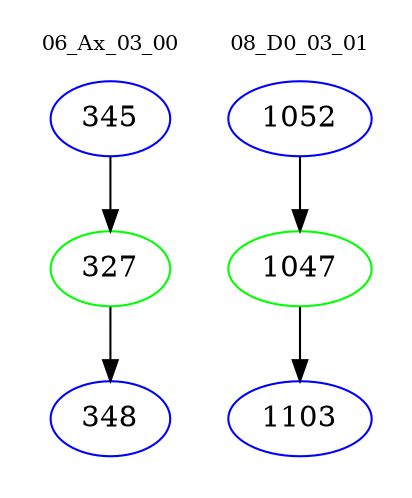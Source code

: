 digraph{
subgraph cluster_0 {
color = white
label = "06_Ax_03_00";
fontsize=10;
T0_345 [label="345", color="blue"]
T0_345 -> T0_327 [color="black"]
T0_327 [label="327", color="green"]
T0_327 -> T0_348 [color="black"]
T0_348 [label="348", color="blue"]
}
subgraph cluster_1 {
color = white
label = "08_D0_03_01";
fontsize=10;
T1_1052 [label="1052", color="blue"]
T1_1052 -> T1_1047 [color="black"]
T1_1047 [label="1047", color="green"]
T1_1047 -> T1_1103 [color="black"]
T1_1103 [label="1103", color="blue"]
}
}
